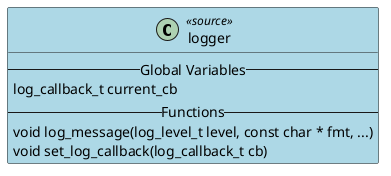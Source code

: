 @startuml logger

class "logger" as LOGGER <<source>> #LightBlue
{
    -- Global Variables --
    log_callback_t current_cb
    -- Functions --
    void log_message(log_level_t level, const char * fmt, ...)
    void set_log_callback(log_callback_t cb)
}


' Include relationships

' Declaration relationships

' Uses relationships

@enduml